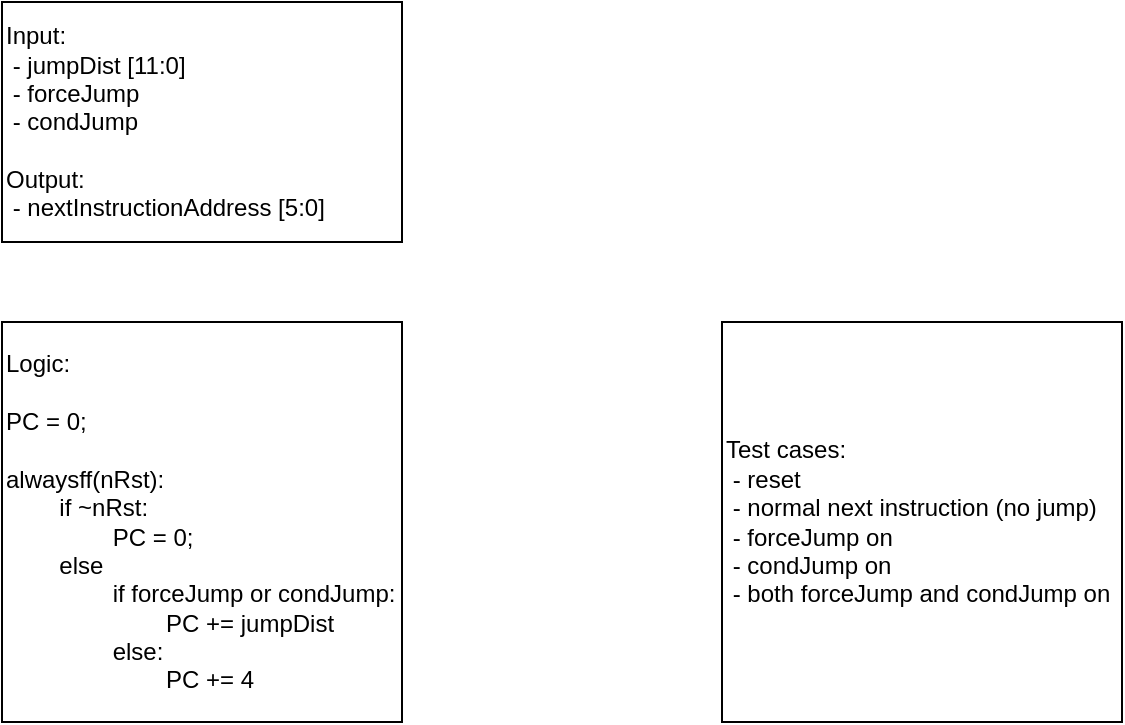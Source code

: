 <mxfile version="24.5.5" type="github">
  <diagram name="Page-1" id="NBaVzd6jnGeTVgfEtgDP">
    <mxGraphModel dx="1290" dy="522" grid="1" gridSize="10" guides="1" tooltips="1" connect="1" arrows="1" fold="1" page="1" pageScale="1" pageWidth="850" pageHeight="1100" math="0" shadow="0">
      <root>
        <mxCell id="0" />
        <mxCell id="1" parent="0" />
        <mxCell id="QF4taupE5QL_7I8sE1Tv-3" value="Input:&lt;div&gt;&amp;nbsp;- jumpDist [11:0]&lt;/div&gt;&lt;div&gt;&amp;nbsp;- forceJump&lt;/div&gt;&lt;div&gt;&amp;nbsp;- condJump&lt;/div&gt;&lt;div&gt;&lt;br&gt;&lt;/div&gt;&lt;div&gt;Output:&lt;/div&gt;&lt;div&gt;&amp;nbsp;- nextInstructionAddress [5:0]&lt;/div&gt;" style="rounded=0;whiteSpace=wrap;html=1;align=left;" vertex="1" parent="1">
          <mxGeometry x="160" y="80" width="200" height="120" as="geometry" />
        </mxCell>
        <mxCell id="QF4taupE5QL_7I8sE1Tv-4" value="Logic:&lt;div&gt;&lt;br&gt;&lt;/div&gt;&lt;div&gt;PC = 0;&lt;/div&gt;&lt;div&gt;&lt;br&gt;&lt;/div&gt;&lt;div&gt;alwaysff(nRst):&lt;/div&gt;&lt;div&gt;&lt;span style=&quot;white-space: pre;&quot;&gt;&#x9;&lt;/span&gt;if ~nRst:&lt;br&gt;&lt;/div&gt;&lt;div&gt;&lt;span style=&quot;white-space: pre;&quot;&gt;&#x9;&lt;/span&gt;&lt;span style=&quot;white-space: pre;&quot;&gt;&#x9;&lt;/span&gt;PC = 0;&lt;br&gt;&lt;/div&gt;&lt;div&gt;&lt;span style=&quot;white-space: pre;&quot;&gt;&#x9;&lt;/span&gt;else&lt;br&gt;&lt;/div&gt;&lt;div&gt;&lt;span style=&quot;white-space: pre;&quot;&gt;&#x9;&lt;/span&gt;&lt;span style=&quot;white-space: pre;&quot;&gt;&#x9;&lt;/span&gt;if forceJump or condJump:&lt;br&gt;&lt;/div&gt;&lt;div&gt;&lt;span style=&quot;white-space: pre;&quot;&gt;&#x9;&lt;/span&gt;&lt;span style=&quot;white-space: pre;&quot;&gt;&#x9;&lt;/span&gt;&lt;span style=&quot;white-space: pre;&quot;&gt;&#x9;&lt;/span&gt;PC += jumpDist&lt;br&gt;&lt;/div&gt;&lt;div&gt;&lt;span style=&quot;white-space: pre;&quot;&gt;&#x9;&lt;/span&gt;&lt;span style=&quot;white-space: pre;&quot;&gt;&#x9;&lt;/span&gt;else:&lt;br&gt;&lt;/div&gt;&lt;div&gt;&lt;span style=&quot;white-space: pre;&quot;&gt;&#x9;&lt;/span&gt;&lt;span style=&quot;white-space: pre;&quot;&gt;&#x9;&lt;/span&gt;&lt;span style=&quot;white-space: pre;&quot;&gt;&#x9;&lt;/span&gt;PC += 4&lt;br&gt;&lt;/div&gt;" style="rounded=0;whiteSpace=wrap;html=1;align=left;" vertex="1" parent="1">
          <mxGeometry x="160" y="240" width="200" height="200" as="geometry" />
        </mxCell>
        <mxCell id="QF4taupE5QL_7I8sE1Tv-5" value="Test cases:&lt;div&gt;&amp;nbsp;- reset&lt;/div&gt;&lt;div&gt;&amp;nbsp;- normal next instruction (no jump)&lt;/div&gt;&lt;div&gt;&amp;nbsp;- forceJump on&lt;/div&gt;&lt;div&gt;&amp;nbsp;- condJump on&lt;/div&gt;&lt;div&gt;&amp;nbsp;- both forceJump and condJump on&lt;/div&gt;" style="rounded=0;whiteSpace=wrap;html=1;align=left;" vertex="1" parent="1">
          <mxGeometry x="520" y="240" width="200" height="200" as="geometry" />
        </mxCell>
      </root>
    </mxGraphModel>
  </diagram>
</mxfile>
